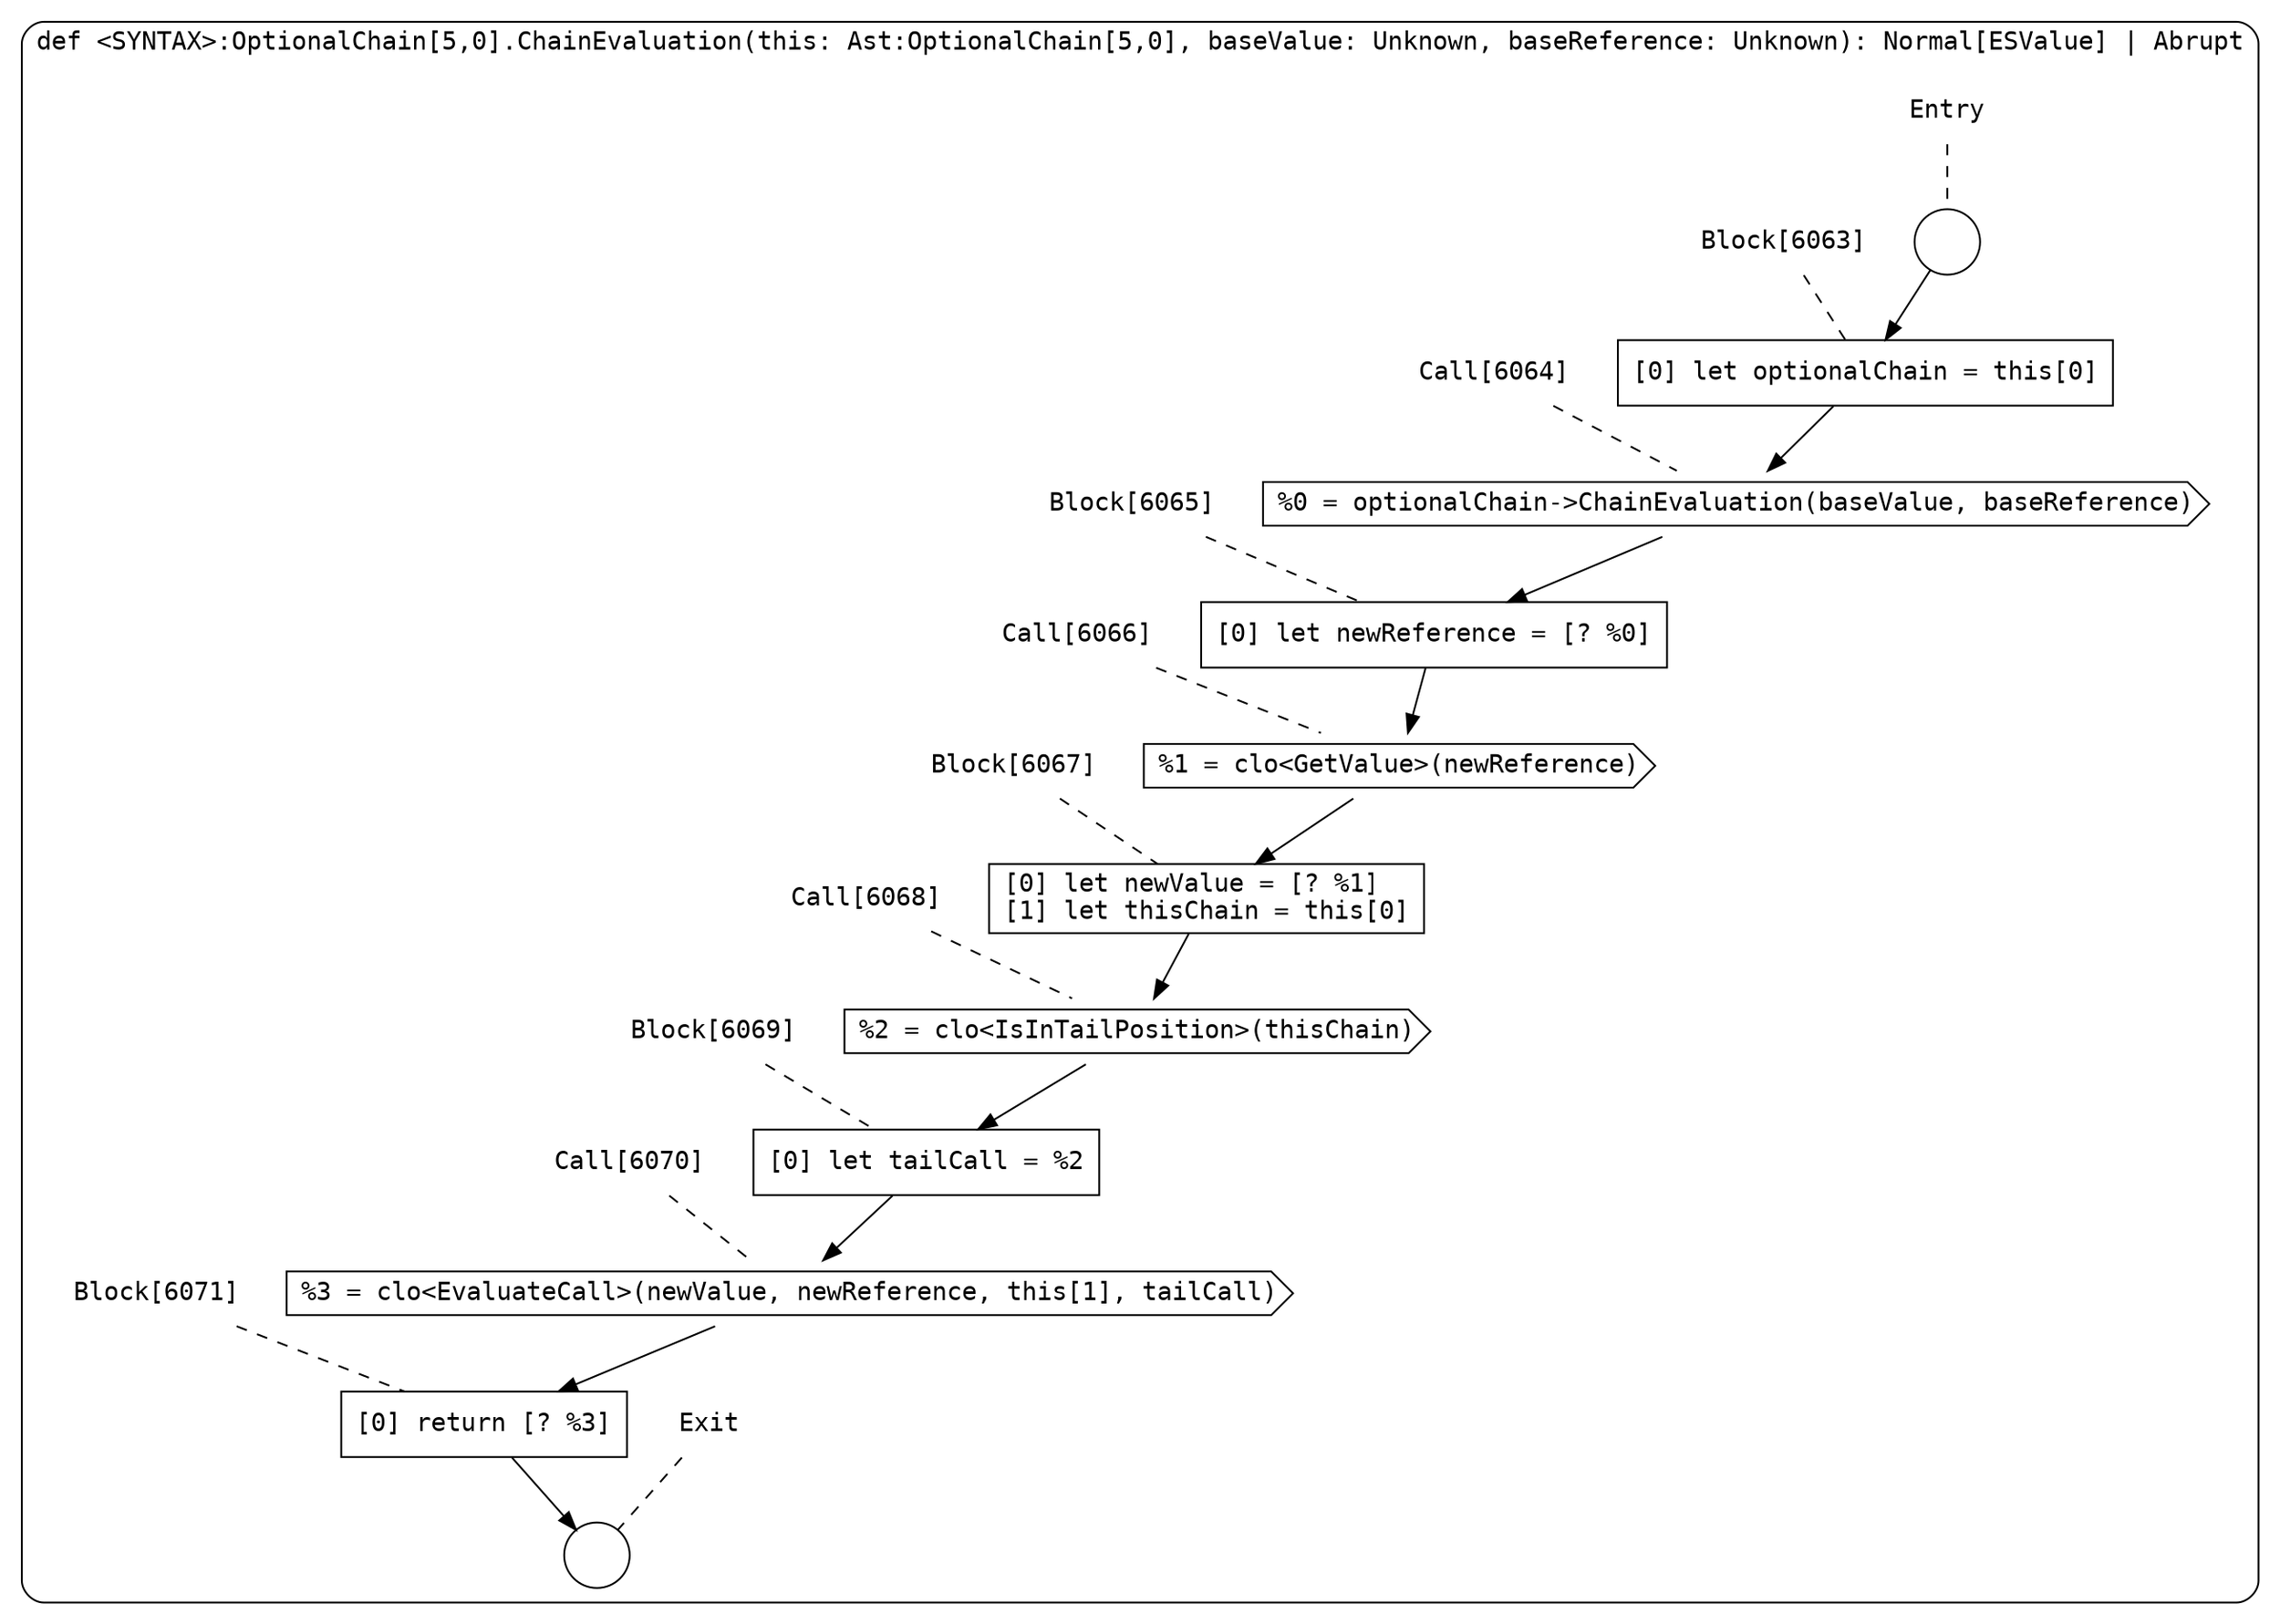 digraph {
  graph [fontname = "Consolas"]
  node [fontname = "Consolas"]
  edge [fontname = "Consolas"]
  subgraph cluster1292 {
    label = "def <SYNTAX>:OptionalChain[5,0].ChainEvaluation(this: Ast:OptionalChain[5,0], baseValue: Unknown, baseReference: Unknown): Normal[ESValue] | Abrupt"
    style = rounded
    cluster1292_entry_name [shape=none, label=<<font color="black">Entry</font>>]
    cluster1292_entry_name -> cluster1292_entry [arrowhead=none, color="black", style=dashed]
    cluster1292_entry [shape=circle label=" " color="black" fillcolor="white" style=filled]
    cluster1292_entry -> node6063 [color="black"]
    cluster1292_exit_name [shape=none, label=<<font color="black">Exit</font>>]
    cluster1292_exit_name -> cluster1292_exit [arrowhead=none, color="black", style=dashed]
    cluster1292_exit [shape=circle label=" " color="black" fillcolor="white" style=filled]
    node6063_name [shape=none, label=<<font color="black">Block[6063]</font>>]
    node6063_name -> node6063 [arrowhead=none, color="black", style=dashed]
    node6063 [shape=box, label=<<font color="black">[0] let optionalChain = this[0]<BR ALIGN="LEFT"/></font>> color="black" fillcolor="white", style=filled]
    node6063 -> node6064 [color="black"]
    node6064_name [shape=none, label=<<font color="black">Call[6064]</font>>]
    node6064_name -> node6064 [arrowhead=none, color="black", style=dashed]
    node6064 [shape=cds, label=<<font color="black">%0 = optionalChain-&gt;ChainEvaluation(baseValue, baseReference)</font>> color="black" fillcolor="white", style=filled]
    node6064 -> node6065 [color="black"]
    node6065_name [shape=none, label=<<font color="black">Block[6065]</font>>]
    node6065_name -> node6065 [arrowhead=none, color="black", style=dashed]
    node6065 [shape=box, label=<<font color="black">[0] let newReference = [? %0]<BR ALIGN="LEFT"/></font>> color="black" fillcolor="white", style=filled]
    node6065 -> node6066 [color="black"]
    node6066_name [shape=none, label=<<font color="black">Call[6066]</font>>]
    node6066_name -> node6066 [arrowhead=none, color="black", style=dashed]
    node6066 [shape=cds, label=<<font color="black">%1 = clo&lt;GetValue&gt;(newReference)</font>> color="black" fillcolor="white", style=filled]
    node6066 -> node6067 [color="black"]
    node6067_name [shape=none, label=<<font color="black">Block[6067]</font>>]
    node6067_name -> node6067 [arrowhead=none, color="black", style=dashed]
    node6067 [shape=box, label=<<font color="black">[0] let newValue = [? %1]<BR ALIGN="LEFT"/>[1] let thisChain = this[0]<BR ALIGN="LEFT"/></font>> color="black" fillcolor="white", style=filled]
    node6067 -> node6068 [color="black"]
    node6068_name [shape=none, label=<<font color="black">Call[6068]</font>>]
    node6068_name -> node6068 [arrowhead=none, color="black", style=dashed]
    node6068 [shape=cds, label=<<font color="black">%2 = clo&lt;IsInTailPosition&gt;(thisChain)</font>> color="black" fillcolor="white", style=filled]
    node6068 -> node6069 [color="black"]
    node6069_name [shape=none, label=<<font color="black">Block[6069]</font>>]
    node6069_name -> node6069 [arrowhead=none, color="black", style=dashed]
    node6069 [shape=box, label=<<font color="black">[0] let tailCall = %2<BR ALIGN="LEFT"/></font>> color="black" fillcolor="white", style=filled]
    node6069 -> node6070 [color="black"]
    node6070_name [shape=none, label=<<font color="black">Call[6070]</font>>]
    node6070_name -> node6070 [arrowhead=none, color="black", style=dashed]
    node6070 [shape=cds, label=<<font color="black">%3 = clo&lt;EvaluateCall&gt;(newValue, newReference, this[1], tailCall)</font>> color="black" fillcolor="white", style=filled]
    node6070 -> node6071 [color="black"]
    node6071_name [shape=none, label=<<font color="black">Block[6071]</font>>]
    node6071_name -> node6071 [arrowhead=none, color="black", style=dashed]
    node6071 [shape=box, label=<<font color="black">[0] return [? %3]<BR ALIGN="LEFT"/></font>> color="black" fillcolor="white", style=filled]
    node6071 -> cluster1292_exit [color="black"]
  }
}